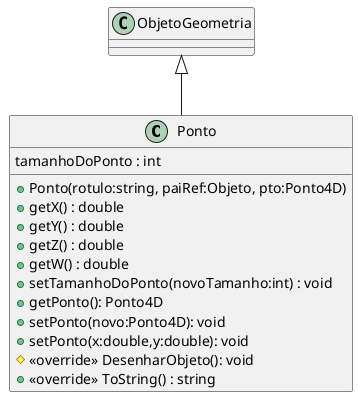 @startuml Ponto
class Ponto {
    tamanhoDoPonto : int
    + Ponto(rotulo:string, paiRef:Objeto, pto:Ponto4D)
    + getX() : double
    + getY() : double
    + getZ() : double
    + getW() : double
    + setTamanhoDoPonto(novoTamanho:int) : void
    + getPonto(): Ponto4D
    + setPonto(novo:Ponto4D): void
    + setPonto(x:double,y:double): void
    # <<override>> DesenharObjeto(): void
     + <<override>> ToString() : string
}
ObjetoGeometria <|-- Ponto
@enduml
